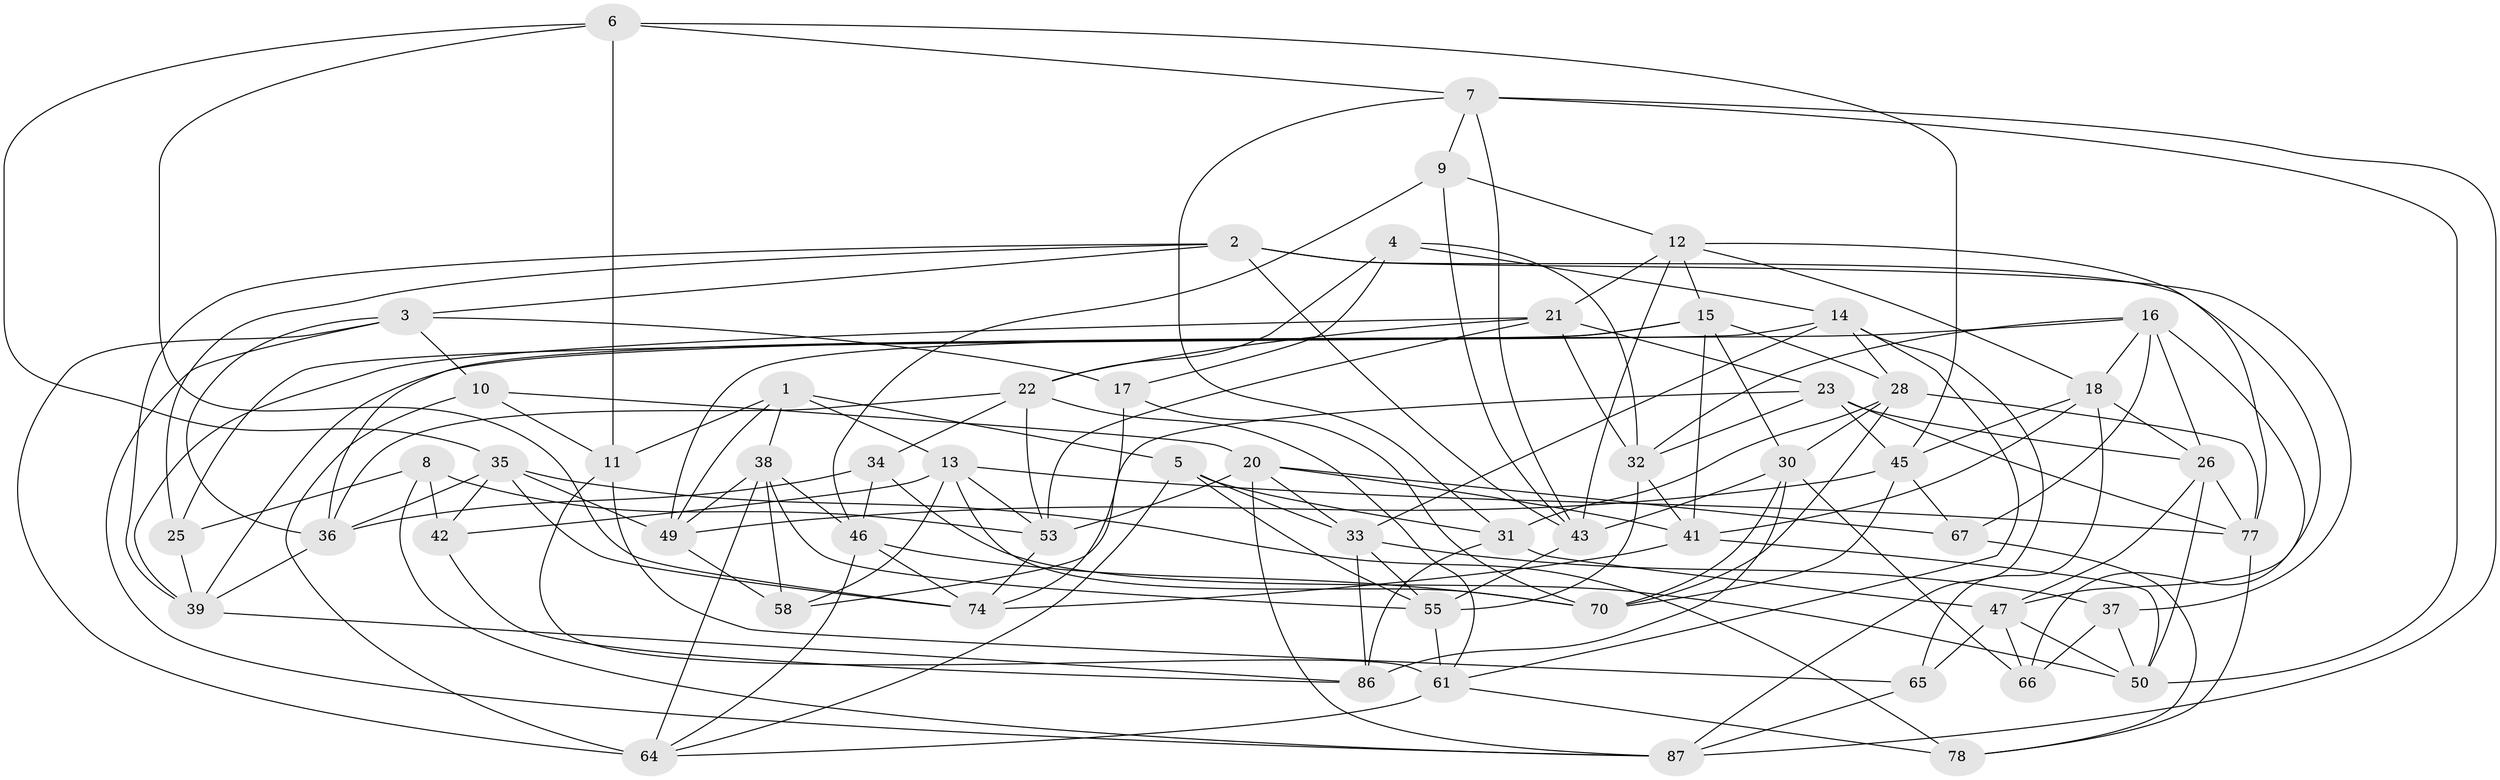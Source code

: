 // original degree distribution, {4: 1.0}
// Generated by graph-tools (version 1.1) at 2025/39/02/21/25 10:39:01]
// undirected, 57 vertices, 154 edges
graph export_dot {
graph [start="1"]
  node [color=gray90,style=filled];
  1 [super="+27"];
  2 [super="+95"];
  3 [super="+97"];
  4;
  5 [super="+29"];
  6 [super="+90"];
  7 [super="+51"];
  8;
  9;
  10;
  11 [super="+19"];
  12 [super="+81"];
  13 [super="+93"];
  14 [super="+56"];
  15 [super="+24"];
  16 [super="+40"];
  17;
  18 [super="+52"];
  20 [super="+89"];
  21 [super="+76"];
  22 [super="+62"];
  23 [super="+54"];
  25;
  26 [super="+99"];
  28 [super="+98"];
  30 [super="+60"];
  31 [super="+85"];
  32 [super="+82"];
  33 [super="+96"];
  34;
  35 [super="+80"];
  36 [super="+73"];
  37;
  38 [super="+68"];
  39 [super="+92"];
  41 [super="+57"];
  42;
  43 [super="+44"];
  45 [super="+72"];
  46 [super="+63"];
  47 [super="+48"];
  49 [super="+69"];
  50 [super="+83"];
  53 [super="+100"];
  55 [super="+59"];
  58;
  61 [super="+79"];
  64 [super="+91"];
  65;
  66;
  67;
  70 [super="+71"];
  74 [super="+75"];
  77 [super="+84"];
  78;
  86 [super="+94"];
  87 [super="+88"];
  1 -- 13;
  1 -- 38;
  1 -- 11;
  1 -- 5 [weight=2];
  1 -- 49;
  2 -- 43;
  2 -- 25;
  2 -- 37;
  2 -- 47;
  2 -- 3;
  2 -- 39;
  3 -- 87;
  3 -- 17;
  3 -- 36;
  3 -- 64;
  3 -- 10;
  4 -- 22;
  4 -- 14;
  4 -- 17;
  4 -- 32;
  5 -- 31;
  5 -- 55;
  5 -- 64;
  5 -- 33;
  6 -- 7;
  6 -- 45;
  6 -- 35;
  6 -- 74;
  6 -- 11 [weight=2];
  7 -- 9;
  7 -- 87;
  7 -- 50;
  7 -- 43;
  7 -- 31;
  8 -- 25;
  8 -- 42;
  8 -- 53;
  8 -- 87;
  9 -- 46;
  9 -- 43;
  9 -- 12;
  10 -- 64;
  10 -- 11;
  10 -- 20;
  11 -- 65;
  11 -- 61;
  12 -- 43;
  12 -- 21;
  12 -- 15;
  12 -- 18;
  12 -- 77;
  13 -- 42;
  13 -- 53;
  13 -- 58;
  13 -- 70;
  13 -- 77;
  14 -- 87;
  14 -- 33;
  14 -- 61;
  14 -- 25;
  14 -- 28;
  15 -- 41;
  15 -- 28;
  15 -- 36;
  15 -- 30;
  15 -- 49;
  16 -- 39;
  16 -- 66;
  16 -- 32;
  16 -- 67;
  16 -- 18;
  16 -- 26;
  17 -- 74;
  17 -- 70;
  18 -- 65;
  18 -- 45;
  18 -- 41;
  18 -- 26;
  20 -- 41;
  20 -- 33;
  20 -- 53;
  20 -- 67;
  20 -- 87;
  21 -- 53;
  21 -- 22;
  21 -- 39;
  21 -- 23;
  21 -- 32;
  22 -- 61;
  22 -- 34;
  22 -- 36;
  22 -- 53;
  23 -- 26;
  23 -- 32;
  23 -- 58;
  23 -- 77;
  23 -- 45;
  25 -- 39;
  26 -- 47;
  26 -- 50;
  26 -- 77;
  28 -- 31;
  28 -- 70;
  28 -- 77;
  28 -- 30;
  30 -- 86;
  30 -- 43;
  30 -- 70;
  30 -- 66;
  31 -- 47;
  31 -- 86 [weight=2];
  32 -- 41;
  32 -- 55;
  33 -- 37;
  33 -- 86;
  33 -- 55;
  34 -- 46;
  34 -- 50;
  34 -- 36;
  35 -- 49;
  35 -- 74;
  35 -- 78;
  35 -- 42;
  35 -- 36;
  36 -- 39;
  37 -- 50;
  37 -- 66;
  38 -- 46;
  38 -- 64;
  38 -- 58;
  38 -- 55;
  38 -- 49;
  39 -- 86;
  41 -- 74;
  41 -- 50;
  42 -- 86;
  43 -- 55;
  45 -- 70;
  45 -- 49;
  45 -- 67;
  46 -- 70;
  46 -- 64;
  46 -- 74;
  47 -- 66;
  47 -- 65;
  47 -- 50;
  49 -- 58;
  53 -- 74;
  55 -- 61;
  61 -- 78;
  61 -- 64;
  65 -- 87;
  67 -- 78;
  77 -- 78;
}
